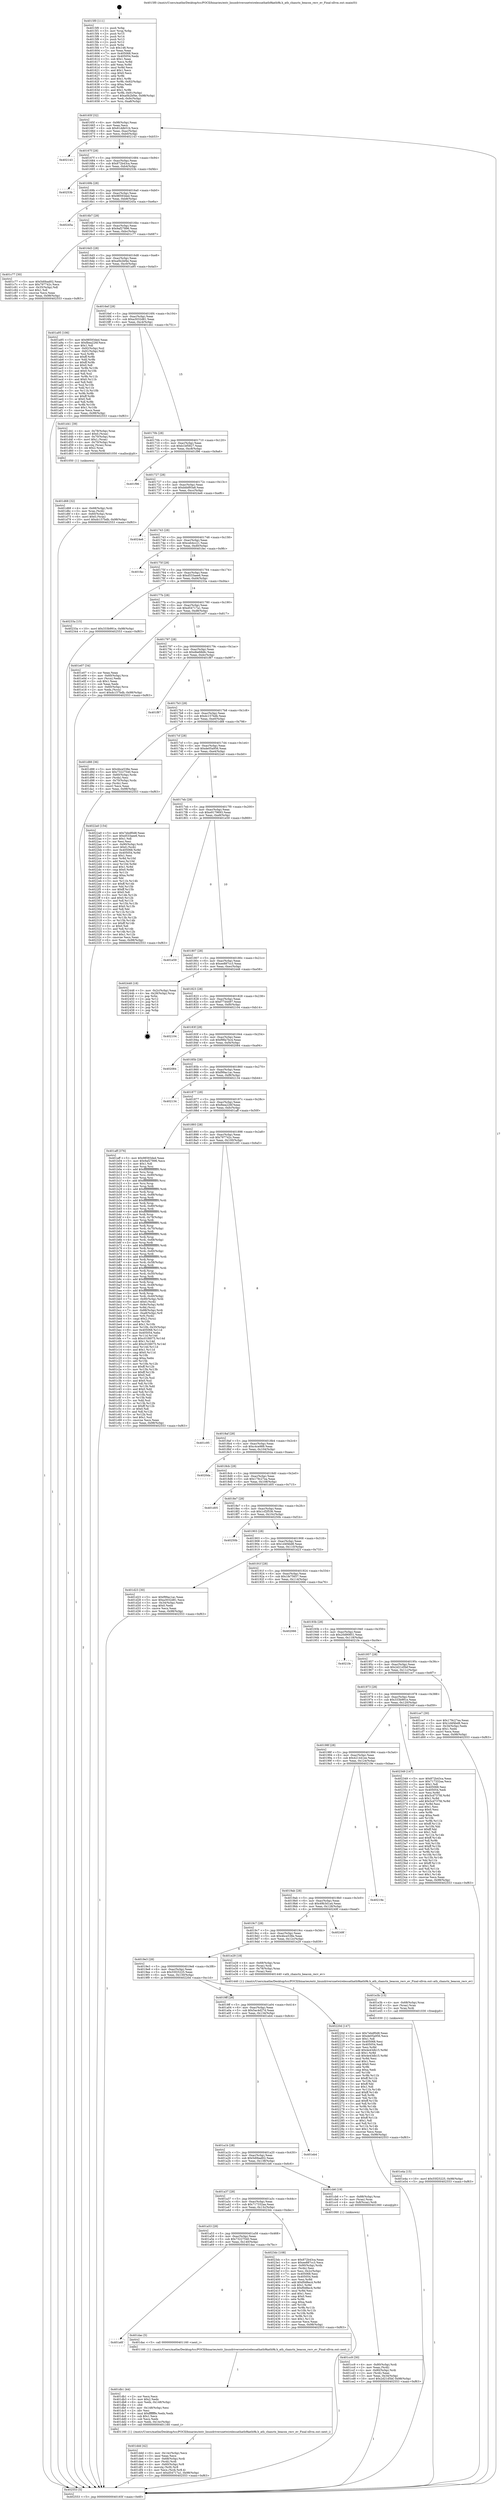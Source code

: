 digraph "0x4015f0" {
  label = "0x4015f0 (/mnt/c/Users/mathe/Desktop/tcc/POCII/binaries/extr_linuxdriversnetwirelessathath9kath9k.h_ath_chanctx_beacon_recv_ev_Final-ollvm.out::main(0))"
  labelloc = "t"
  node[shape=record]

  Entry [label="",width=0.3,height=0.3,shape=circle,fillcolor=black,style=filled]
  "0x40165f" [label="{
     0x40165f [32]\l
     | [instrs]\l
     &nbsp;&nbsp;0x40165f \<+6\>: mov -0x98(%rbp),%eax\l
     &nbsp;&nbsp;0x401665 \<+2\>: mov %eax,%ecx\l
     &nbsp;&nbsp;0x401667 \<+6\>: sub $0x81ddb51b,%ecx\l
     &nbsp;&nbsp;0x40166d \<+6\>: mov %eax,-0xac(%rbp)\l
     &nbsp;&nbsp;0x401673 \<+6\>: mov %ecx,-0xb0(%rbp)\l
     &nbsp;&nbsp;0x401679 \<+6\>: je 0000000000402143 \<main+0xb53\>\l
  }"]
  "0x402143" [label="{
     0x402143\l
  }", style=dashed]
  "0x40167f" [label="{
     0x40167f [28]\l
     | [instrs]\l
     &nbsp;&nbsp;0x40167f \<+5\>: jmp 0000000000401684 \<main+0x94\>\l
     &nbsp;&nbsp;0x401684 \<+6\>: mov -0xac(%rbp),%eax\l
     &nbsp;&nbsp;0x40168a \<+5\>: sub $0x872b43ca,%eax\l
     &nbsp;&nbsp;0x40168f \<+6\>: mov %eax,-0xb4(%rbp)\l
     &nbsp;&nbsp;0x401695 \<+6\>: je 000000000040253b \<main+0xf4b\>\l
  }"]
  Exit [label="",width=0.3,height=0.3,shape=circle,fillcolor=black,style=filled,peripheries=2]
  "0x40253b" [label="{
     0x40253b\l
  }", style=dashed]
  "0x40169b" [label="{
     0x40169b [28]\l
     | [instrs]\l
     &nbsp;&nbsp;0x40169b \<+5\>: jmp 00000000004016a0 \<main+0xb0\>\l
     &nbsp;&nbsp;0x4016a0 \<+6\>: mov -0xac(%rbp),%eax\l
     &nbsp;&nbsp;0x4016a6 \<+5\>: sub $0x98593ded,%eax\l
     &nbsp;&nbsp;0x4016ab \<+6\>: mov %eax,-0xb8(%rbp)\l
     &nbsp;&nbsp;0x4016b1 \<+6\>: je 000000000040245a \<main+0xe6a\>\l
  }"]
  "0x401e4a" [label="{
     0x401e4a [15]\l
     | [instrs]\l
     &nbsp;&nbsp;0x401e4a \<+10\>: movl $0x55f25225,-0x98(%rbp)\l
     &nbsp;&nbsp;0x401e54 \<+5\>: jmp 0000000000402553 \<main+0xf63\>\l
  }"]
  "0x40245a" [label="{
     0x40245a\l
  }", style=dashed]
  "0x4016b7" [label="{
     0x4016b7 [28]\l
     | [instrs]\l
     &nbsp;&nbsp;0x4016b7 \<+5\>: jmp 00000000004016bc \<main+0xcc\>\l
     &nbsp;&nbsp;0x4016bc \<+6\>: mov -0xac(%rbp),%eax\l
     &nbsp;&nbsp;0x4016c2 \<+5\>: sub $0x9af27896,%eax\l
     &nbsp;&nbsp;0x4016c7 \<+6\>: mov %eax,-0xbc(%rbp)\l
     &nbsp;&nbsp;0x4016cd \<+6\>: je 0000000000401c77 \<main+0x687\>\l
  }"]
  "0x401e3b" [label="{
     0x401e3b [15]\l
     | [instrs]\l
     &nbsp;&nbsp;0x401e3b \<+4\>: mov -0x68(%rbp),%rax\l
     &nbsp;&nbsp;0x401e3f \<+3\>: mov (%rax),%rax\l
     &nbsp;&nbsp;0x401e42 \<+3\>: mov %rax,%rdi\l
     &nbsp;&nbsp;0x401e45 \<+5\>: call 0000000000401030 \<free@plt\>\l
     | [calls]\l
     &nbsp;&nbsp;0x401030 \{1\} (unknown)\l
  }"]
  "0x401c77" [label="{
     0x401c77 [30]\l
     | [instrs]\l
     &nbsp;&nbsp;0x401c77 \<+5\>: mov $0x5d0bad02,%eax\l
     &nbsp;&nbsp;0x401c7c \<+5\>: mov $0x797742c,%ecx\l
     &nbsp;&nbsp;0x401c81 \<+3\>: mov -0x35(%rbp),%dl\l
     &nbsp;&nbsp;0x401c84 \<+3\>: test $0x1,%dl\l
     &nbsp;&nbsp;0x401c87 \<+3\>: cmovne %ecx,%eax\l
     &nbsp;&nbsp;0x401c8a \<+6\>: mov %eax,-0x98(%rbp)\l
     &nbsp;&nbsp;0x401c90 \<+5\>: jmp 0000000000402553 \<main+0xf63\>\l
  }"]
  "0x4016d3" [label="{
     0x4016d3 [28]\l
     | [instrs]\l
     &nbsp;&nbsp;0x4016d3 \<+5\>: jmp 00000000004016d8 \<main+0xe8\>\l
     &nbsp;&nbsp;0x4016d8 \<+6\>: mov -0xac(%rbp),%eax\l
     &nbsp;&nbsp;0x4016de \<+5\>: sub $0xa0b2bf4e,%eax\l
     &nbsp;&nbsp;0x4016e3 \<+6\>: mov %eax,-0xc0(%rbp)\l
     &nbsp;&nbsp;0x4016e9 \<+6\>: je 0000000000401a95 \<main+0x4a5\>\l
  }"]
  "0x401ddd" [label="{
     0x401ddd [42]\l
     | [instrs]\l
     &nbsp;&nbsp;0x401ddd \<+6\>: mov -0x14c(%rbp),%ecx\l
     &nbsp;&nbsp;0x401de3 \<+3\>: imul %eax,%ecx\l
     &nbsp;&nbsp;0x401de6 \<+4\>: mov -0x68(%rbp),%rdi\l
     &nbsp;&nbsp;0x401dea \<+3\>: mov (%rdi),%rdi\l
     &nbsp;&nbsp;0x401ded \<+4\>: mov -0x60(%rbp),%r8\l
     &nbsp;&nbsp;0x401df1 \<+3\>: movslq (%r8),%r8\l
     &nbsp;&nbsp;0x401df4 \<+4\>: mov %ecx,(%rdi,%r8,4)\l
     &nbsp;&nbsp;0x401df8 \<+10\>: movl $0xd54717a1,-0x98(%rbp)\l
     &nbsp;&nbsp;0x401e02 \<+5\>: jmp 0000000000402553 \<main+0xf63\>\l
  }"]
  "0x401a95" [label="{
     0x401a95 [106]\l
     | [instrs]\l
     &nbsp;&nbsp;0x401a95 \<+5\>: mov $0x98593ded,%eax\l
     &nbsp;&nbsp;0x401a9a \<+5\>: mov $0xfbea226f,%ecx\l
     &nbsp;&nbsp;0x401a9f \<+2\>: mov $0x1,%dl\l
     &nbsp;&nbsp;0x401aa1 \<+7\>: mov -0x92(%rbp),%sil\l
     &nbsp;&nbsp;0x401aa8 \<+7\>: mov -0x91(%rbp),%dil\l
     &nbsp;&nbsp;0x401aaf \<+3\>: mov %sil,%r8b\l
     &nbsp;&nbsp;0x401ab2 \<+4\>: xor $0xff,%r8b\l
     &nbsp;&nbsp;0x401ab6 \<+3\>: mov %dil,%r9b\l
     &nbsp;&nbsp;0x401ab9 \<+4\>: xor $0xff,%r9b\l
     &nbsp;&nbsp;0x401abd \<+3\>: xor $0x0,%dl\l
     &nbsp;&nbsp;0x401ac0 \<+3\>: mov %r8b,%r10b\l
     &nbsp;&nbsp;0x401ac3 \<+4\>: and $0x0,%r10b\l
     &nbsp;&nbsp;0x401ac7 \<+3\>: and %dl,%sil\l
     &nbsp;&nbsp;0x401aca \<+3\>: mov %r9b,%r11b\l
     &nbsp;&nbsp;0x401acd \<+4\>: and $0x0,%r11b\l
     &nbsp;&nbsp;0x401ad1 \<+3\>: and %dl,%dil\l
     &nbsp;&nbsp;0x401ad4 \<+3\>: or %sil,%r10b\l
     &nbsp;&nbsp;0x401ad7 \<+3\>: or %dil,%r11b\l
     &nbsp;&nbsp;0x401ada \<+3\>: xor %r11b,%r10b\l
     &nbsp;&nbsp;0x401add \<+3\>: or %r9b,%r8b\l
     &nbsp;&nbsp;0x401ae0 \<+4\>: xor $0xff,%r8b\l
     &nbsp;&nbsp;0x401ae4 \<+3\>: or $0x0,%dl\l
     &nbsp;&nbsp;0x401ae7 \<+3\>: and %dl,%r8b\l
     &nbsp;&nbsp;0x401aea \<+3\>: or %r8b,%r10b\l
     &nbsp;&nbsp;0x401aed \<+4\>: test $0x1,%r10b\l
     &nbsp;&nbsp;0x401af1 \<+3\>: cmovne %ecx,%eax\l
     &nbsp;&nbsp;0x401af4 \<+6\>: mov %eax,-0x98(%rbp)\l
     &nbsp;&nbsp;0x401afa \<+5\>: jmp 0000000000402553 \<main+0xf63\>\l
  }"]
  "0x4016ef" [label="{
     0x4016ef [28]\l
     | [instrs]\l
     &nbsp;&nbsp;0x4016ef \<+5\>: jmp 00000000004016f4 \<main+0x104\>\l
     &nbsp;&nbsp;0x4016f4 \<+6\>: mov -0xac(%rbp),%eax\l
     &nbsp;&nbsp;0x4016fa \<+5\>: sub $0xa3032d81,%eax\l
     &nbsp;&nbsp;0x4016ff \<+6\>: mov %eax,-0xc4(%rbp)\l
     &nbsp;&nbsp;0x401705 \<+6\>: je 0000000000401d41 \<main+0x751\>\l
  }"]
  "0x402553" [label="{
     0x402553 [5]\l
     | [instrs]\l
     &nbsp;&nbsp;0x402553 \<+5\>: jmp 000000000040165f \<main+0x6f\>\l
  }"]
  "0x4015f0" [label="{
     0x4015f0 [111]\l
     | [instrs]\l
     &nbsp;&nbsp;0x4015f0 \<+1\>: push %rbp\l
     &nbsp;&nbsp;0x4015f1 \<+3\>: mov %rsp,%rbp\l
     &nbsp;&nbsp;0x4015f4 \<+2\>: push %r15\l
     &nbsp;&nbsp;0x4015f6 \<+2\>: push %r14\l
     &nbsp;&nbsp;0x4015f8 \<+2\>: push %r13\l
     &nbsp;&nbsp;0x4015fa \<+2\>: push %r12\l
     &nbsp;&nbsp;0x4015fc \<+1\>: push %rbx\l
     &nbsp;&nbsp;0x4015fd \<+7\>: sub $0x148,%rsp\l
     &nbsp;&nbsp;0x401604 \<+2\>: xor %eax,%eax\l
     &nbsp;&nbsp;0x401606 \<+7\>: mov 0x405068,%ecx\l
     &nbsp;&nbsp;0x40160d \<+7\>: mov 0x405054,%edx\l
     &nbsp;&nbsp;0x401614 \<+3\>: sub $0x1,%eax\l
     &nbsp;&nbsp;0x401617 \<+3\>: mov %ecx,%r8d\l
     &nbsp;&nbsp;0x40161a \<+3\>: add %eax,%r8d\l
     &nbsp;&nbsp;0x40161d \<+4\>: imul %r8d,%ecx\l
     &nbsp;&nbsp;0x401621 \<+3\>: and $0x1,%ecx\l
     &nbsp;&nbsp;0x401624 \<+3\>: cmp $0x0,%ecx\l
     &nbsp;&nbsp;0x401627 \<+4\>: sete %r9b\l
     &nbsp;&nbsp;0x40162b \<+4\>: and $0x1,%r9b\l
     &nbsp;&nbsp;0x40162f \<+7\>: mov %r9b,-0x92(%rbp)\l
     &nbsp;&nbsp;0x401636 \<+3\>: cmp $0xa,%edx\l
     &nbsp;&nbsp;0x401639 \<+4\>: setl %r9b\l
     &nbsp;&nbsp;0x40163d \<+4\>: and $0x1,%r9b\l
     &nbsp;&nbsp;0x401641 \<+7\>: mov %r9b,-0x91(%rbp)\l
     &nbsp;&nbsp;0x401648 \<+10\>: movl $0xa0b2bf4e,-0x98(%rbp)\l
     &nbsp;&nbsp;0x401652 \<+6\>: mov %edi,-0x9c(%rbp)\l
     &nbsp;&nbsp;0x401658 \<+7\>: mov %rsi,-0xa8(%rbp)\l
  }"]
  "0x401db1" [label="{
     0x401db1 [44]\l
     | [instrs]\l
     &nbsp;&nbsp;0x401db1 \<+2\>: xor %ecx,%ecx\l
     &nbsp;&nbsp;0x401db3 \<+5\>: mov $0x2,%edx\l
     &nbsp;&nbsp;0x401db8 \<+6\>: mov %edx,-0x148(%rbp)\l
     &nbsp;&nbsp;0x401dbe \<+1\>: cltd\l
     &nbsp;&nbsp;0x401dbf \<+6\>: mov -0x148(%rbp),%esi\l
     &nbsp;&nbsp;0x401dc5 \<+2\>: idiv %esi\l
     &nbsp;&nbsp;0x401dc7 \<+6\>: imul $0xfffffffe,%edx,%edx\l
     &nbsp;&nbsp;0x401dcd \<+3\>: sub $0x1,%ecx\l
     &nbsp;&nbsp;0x401dd0 \<+2\>: sub %ecx,%edx\l
     &nbsp;&nbsp;0x401dd2 \<+6\>: mov %edx,-0x14c(%rbp)\l
     &nbsp;&nbsp;0x401dd8 \<+5\>: call 0000000000401160 \<next_i\>\l
     | [calls]\l
     &nbsp;&nbsp;0x401160 \{1\} (/mnt/c/Users/mathe/Desktop/tcc/POCII/binaries/extr_linuxdriversnetwirelessathath9kath9k.h_ath_chanctx_beacon_recv_ev_Final-ollvm.out::next_i)\l
  }"]
  "0x401d41" [label="{
     0x401d41 [39]\l
     | [instrs]\l
     &nbsp;&nbsp;0x401d41 \<+4\>: mov -0x78(%rbp),%rax\l
     &nbsp;&nbsp;0x401d45 \<+6\>: movl $0x0,(%rax)\l
     &nbsp;&nbsp;0x401d4b \<+4\>: mov -0x70(%rbp),%rax\l
     &nbsp;&nbsp;0x401d4f \<+6\>: movl $0x1,(%rax)\l
     &nbsp;&nbsp;0x401d55 \<+4\>: mov -0x70(%rbp),%rax\l
     &nbsp;&nbsp;0x401d59 \<+3\>: movslq (%rax),%rax\l
     &nbsp;&nbsp;0x401d5c \<+4\>: shl $0x2,%rax\l
     &nbsp;&nbsp;0x401d60 \<+3\>: mov %rax,%rdi\l
     &nbsp;&nbsp;0x401d63 \<+5\>: call 0000000000401050 \<malloc@plt\>\l
     | [calls]\l
     &nbsp;&nbsp;0x401050 \{1\} (unknown)\l
  }"]
  "0x40170b" [label="{
     0x40170b [28]\l
     | [instrs]\l
     &nbsp;&nbsp;0x40170b \<+5\>: jmp 0000000000401710 \<main+0x120\>\l
     &nbsp;&nbsp;0x401710 \<+6\>: mov -0xac(%rbp),%eax\l
     &nbsp;&nbsp;0x401716 \<+5\>: sub $0xb1bf5827,%eax\l
     &nbsp;&nbsp;0x40171b \<+6\>: mov %eax,-0xc8(%rbp)\l
     &nbsp;&nbsp;0x401721 \<+6\>: je 0000000000401f96 \<main+0x9a6\>\l
  }"]
  "0x401a6f" [label="{
     0x401a6f\l
  }", style=dashed]
  "0x401f96" [label="{
     0x401f96\l
  }", style=dashed]
  "0x401727" [label="{
     0x401727 [28]\l
     | [instrs]\l
     &nbsp;&nbsp;0x401727 \<+5\>: jmp 000000000040172c \<main+0x13c\>\l
     &nbsp;&nbsp;0x40172c \<+6\>: mov -0xac(%rbp),%eax\l
     &nbsp;&nbsp;0x401732 \<+5\>: sub $0xbbbf93a8,%eax\l
     &nbsp;&nbsp;0x401737 \<+6\>: mov %eax,-0xcc(%rbp)\l
     &nbsp;&nbsp;0x40173d \<+6\>: je 00000000004024e6 \<main+0xef6\>\l
  }"]
  "0x401dac" [label="{
     0x401dac [5]\l
     | [instrs]\l
     &nbsp;&nbsp;0x401dac \<+5\>: call 0000000000401160 \<next_i\>\l
     | [calls]\l
     &nbsp;&nbsp;0x401160 \{1\} (/mnt/c/Users/mathe/Desktop/tcc/POCII/binaries/extr_linuxdriversnetwirelessathath9kath9k.h_ath_chanctx_beacon_recv_ev_Final-ollvm.out::next_i)\l
  }"]
  "0x4024e6" [label="{
     0x4024e6\l
  }", style=dashed]
  "0x401743" [label="{
     0x401743 [28]\l
     | [instrs]\l
     &nbsp;&nbsp;0x401743 \<+5\>: jmp 0000000000401748 \<main+0x158\>\l
     &nbsp;&nbsp;0x401748 \<+6\>: mov -0xac(%rbp),%eax\l
     &nbsp;&nbsp;0x40174e \<+5\>: sub $0xceb4cc21,%eax\l
     &nbsp;&nbsp;0x401753 \<+6\>: mov %eax,-0xd0(%rbp)\l
     &nbsp;&nbsp;0x401759 \<+6\>: je 0000000000401fec \<main+0x9fc\>\l
  }"]
  "0x401a53" [label="{
     0x401a53 [28]\l
     | [instrs]\l
     &nbsp;&nbsp;0x401a53 \<+5\>: jmp 0000000000401a58 \<main+0x468\>\l
     &nbsp;&nbsp;0x401a58 \<+6\>: mov -0xac(%rbp),%eax\l
     &nbsp;&nbsp;0x401a5e \<+5\>: sub $0x73227540,%eax\l
     &nbsp;&nbsp;0x401a63 \<+6\>: mov %eax,-0x140(%rbp)\l
     &nbsp;&nbsp;0x401a69 \<+6\>: je 0000000000401dac \<main+0x7bc\>\l
  }"]
  "0x401fec" [label="{
     0x401fec\l
  }", style=dashed]
  "0x40175f" [label="{
     0x40175f [28]\l
     | [instrs]\l
     &nbsp;&nbsp;0x40175f \<+5\>: jmp 0000000000401764 \<main+0x174\>\l
     &nbsp;&nbsp;0x401764 \<+6\>: mov -0xac(%rbp),%eax\l
     &nbsp;&nbsp;0x40176a \<+5\>: sub $0xd533aee6,%eax\l
     &nbsp;&nbsp;0x40176f \<+6\>: mov %eax,-0xd4(%rbp)\l
     &nbsp;&nbsp;0x401775 \<+6\>: je 000000000040233a \<main+0xd4a\>\l
  }"]
  "0x4023dc" [label="{
     0x4023dc [108]\l
     | [instrs]\l
     &nbsp;&nbsp;0x4023dc \<+5\>: mov $0x872b43ca,%eax\l
     &nbsp;&nbsp;0x4023e1 \<+5\>: mov $0xee887cc3,%ecx\l
     &nbsp;&nbsp;0x4023e6 \<+7\>: mov -0x90(%rbp),%rdx\l
     &nbsp;&nbsp;0x4023ed \<+2\>: mov (%rdx),%esi\l
     &nbsp;&nbsp;0x4023ef \<+3\>: mov %esi,-0x2c(%rbp)\l
     &nbsp;&nbsp;0x4023f2 \<+7\>: mov 0x405068,%esi\l
     &nbsp;&nbsp;0x4023f9 \<+7\>: mov 0x405054,%edi\l
     &nbsp;&nbsp;0x402400 \<+3\>: mov %esi,%r8d\l
     &nbsp;&nbsp;0x402403 \<+7\>: add $0xf0d8ec4,%r8d\l
     &nbsp;&nbsp;0x40240a \<+4\>: sub $0x1,%r8d\l
     &nbsp;&nbsp;0x40240e \<+7\>: sub $0xf0d8ec4,%r8d\l
     &nbsp;&nbsp;0x402415 \<+4\>: imul %r8d,%esi\l
     &nbsp;&nbsp;0x402419 \<+3\>: and $0x1,%esi\l
     &nbsp;&nbsp;0x40241c \<+3\>: cmp $0x0,%esi\l
     &nbsp;&nbsp;0x40241f \<+4\>: sete %r9b\l
     &nbsp;&nbsp;0x402423 \<+3\>: cmp $0xa,%edi\l
     &nbsp;&nbsp;0x402426 \<+4\>: setl %r10b\l
     &nbsp;&nbsp;0x40242a \<+3\>: mov %r9b,%r11b\l
     &nbsp;&nbsp;0x40242d \<+3\>: and %r10b,%r11b\l
     &nbsp;&nbsp;0x402430 \<+3\>: xor %r10b,%r9b\l
     &nbsp;&nbsp;0x402433 \<+3\>: or %r9b,%r11b\l
     &nbsp;&nbsp;0x402436 \<+4\>: test $0x1,%r11b\l
     &nbsp;&nbsp;0x40243a \<+3\>: cmovne %ecx,%eax\l
     &nbsp;&nbsp;0x40243d \<+6\>: mov %eax,-0x98(%rbp)\l
     &nbsp;&nbsp;0x402443 \<+5\>: jmp 0000000000402553 \<main+0xf63\>\l
  }"]
  "0x40233a" [label="{
     0x40233a [15]\l
     | [instrs]\l
     &nbsp;&nbsp;0x40233a \<+10\>: movl $0x333b991e,-0x98(%rbp)\l
     &nbsp;&nbsp;0x402344 \<+5\>: jmp 0000000000402553 \<main+0xf63\>\l
  }"]
  "0x40177b" [label="{
     0x40177b [28]\l
     | [instrs]\l
     &nbsp;&nbsp;0x40177b \<+5\>: jmp 0000000000401780 \<main+0x190\>\l
     &nbsp;&nbsp;0x401780 \<+6\>: mov -0xac(%rbp),%eax\l
     &nbsp;&nbsp;0x401786 \<+5\>: sub $0xd54717a1,%eax\l
     &nbsp;&nbsp;0x40178b \<+6\>: mov %eax,-0xd8(%rbp)\l
     &nbsp;&nbsp;0x401791 \<+6\>: je 0000000000401e07 \<main+0x817\>\l
  }"]
  "0x401d68" [label="{
     0x401d68 [32]\l
     | [instrs]\l
     &nbsp;&nbsp;0x401d68 \<+4\>: mov -0x68(%rbp),%rdi\l
     &nbsp;&nbsp;0x401d6c \<+3\>: mov %rax,(%rdi)\l
     &nbsp;&nbsp;0x401d6f \<+4\>: mov -0x60(%rbp),%rax\l
     &nbsp;&nbsp;0x401d73 \<+6\>: movl $0x0,(%rax)\l
     &nbsp;&nbsp;0x401d79 \<+10\>: movl $0xdc157bdb,-0x98(%rbp)\l
     &nbsp;&nbsp;0x401d83 \<+5\>: jmp 0000000000402553 \<main+0xf63\>\l
  }"]
  "0x401e07" [label="{
     0x401e07 [34]\l
     | [instrs]\l
     &nbsp;&nbsp;0x401e07 \<+2\>: xor %eax,%eax\l
     &nbsp;&nbsp;0x401e09 \<+4\>: mov -0x60(%rbp),%rcx\l
     &nbsp;&nbsp;0x401e0d \<+2\>: mov (%rcx),%edx\l
     &nbsp;&nbsp;0x401e0f \<+3\>: sub $0x1,%eax\l
     &nbsp;&nbsp;0x401e12 \<+2\>: sub %eax,%edx\l
     &nbsp;&nbsp;0x401e14 \<+4\>: mov -0x60(%rbp),%rcx\l
     &nbsp;&nbsp;0x401e18 \<+2\>: mov %edx,(%rcx)\l
     &nbsp;&nbsp;0x401e1a \<+10\>: movl $0xdc157bdb,-0x98(%rbp)\l
     &nbsp;&nbsp;0x401e24 \<+5\>: jmp 0000000000402553 \<main+0xf63\>\l
  }"]
  "0x401797" [label="{
     0x401797 [28]\l
     | [instrs]\l
     &nbsp;&nbsp;0x401797 \<+5\>: jmp 000000000040179c \<main+0x1ac\>\l
     &nbsp;&nbsp;0x40179c \<+6\>: mov -0xac(%rbp),%eax\l
     &nbsp;&nbsp;0x4017a2 \<+5\>: sub $0xdbefdb8c,%eax\l
     &nbsp;&nbsp;0x4017a7 \<+6\>: mov %eax,-0xdc(%rbp)\l
     &nbsp;&nbsp;0x4017ad \<+6\>: je 0000000000401f87 \<main+0x997\>\l
  }"]
  "0x401cc9" [label="{
     0x401cc9 [30]\l
     | [instrs]\l
     &nbsp;&nbsp;0x401cc9 \<+4\>: mov -0x80(%rbp),%rdi\l
     &nbsp;&nbsp;0x401ccd \<+2\>: mov %eax,(%rdi)\l
     &nbsp;&nbsp;0x401ccf \<+4\>: mov -0x80(%rbp),%rdi\l
     &nbsp;&nbsp;0x401cd3 \<+2\>: mov (%rdi),%eax\l
     &nbsp;&nbsp;0x401cd5 \<+3\>: mov %eax,-0x34(%rbp)\l
     &nbsp;&nbsp;0x401cd8 \<+10\>: movl $0x2d21d5bf,-0x98(%rbp)\l
     &nbsp;&nbsp;0x401ce2 \<+5\>: jmp 0000000000402553 \<main+0xf63\>\l
  }"]
  "0x401f87" [label="{
     0x401f87\l
  }", style=dashed]
  "0x4017b3" [label="{
     0x4017b3 [28]\l
     | [instrs]\l
     &nbsp;&nbsp;0x4017b3 \<+5\>: jmp 00000000004017b8 \<main+0x1c8\>\l
     &nbsp;&nbsp;0x4017b8 \<+6\>: mov -0xac(%rbp),%eax\l
     &nbsp;&nbsp;0x4017be \<+5\>: sub $0xdc157bdb,%eax\l
     &nbsp;&nbsp;0x4017c3 \<+6\>: mov %eax,-0xe0(%rbp)\l
     &nbsp;&nbsp;0x4017c9 \<+6\>: je 0000000000401d88 \<main+0x798\>\l
  }"]
  "0x401a37" [label="{
     0x401a37 [28]\l
     | [instrs]\l
     &nbsp;&nbsp;0x401a37 \<+5\>: jmp 0000000000401a3c \<main+0x44c\>\l
     &nbsp;&nbsp;0x401a3c \<+6\>: mov -0xac(%rbp),%eax\l
     &nbsp;&nbsp;0x401a42 \<+5\>: sub $0x717332aa,%eax\l
     &nbsp;&nbsp;0x401a47 \<+6\>: mov %eax,-0x13c(%rbp)\l
     &nbsp;&nbsp;0x401a4d \<+6\>: je 00000000004023dc \<main+0xdec\>\l
  }"]
  "0x401d88" [label="{
     0x401d88 [36]\l
     | [instrs]\l
     &nbsp;&nbsp;0x401d88 \<+5\>: mov $0x4bce538e,%eax\l
     &nbsp;&nbsp;0x401d8d \<+5\>: mov $0x73227540,%ecx\l
     &nbsp;&nbsp;0x401d92 \<+4\>: mov -0x60(%rbp),%rdx\l
     &nbsp;&nbsp;0x401d96 \<+2\>: mov (%rdx),%esi\l
     &nbsp;&nbsp;0x401d98 \<+4\>: mov -0x70(%rbp),%rdx\l
     &nbsp;&nbsp;0x401d9c \<+2\>: cmp (%rdx),%esi\l
     &nbsp;&nbsp;0x401d9e \<+3\>: cmovl %ecx,%eax\l
     &nbsp;&nbsp;0x401da1 \<+6\>: mov %eax,-0x98(%rbp)\l
     &nbsp;&nbsp;0x401da7 \<+5\>: jmp 0000000000402553 \<main+0xf63\>\l
  }"]
  "0x4017cf" [label="{
     0x4017cf [28]\l
     | [instrs]\l
     &nbsp;&nbsp;0x4017cf \<+5\>: jmp 00000000004017d4 \<main+0x1e4\>\l
     &nbsp;&nbsp;0x4017d4 \<+6\>: mov -0xac(%rbp),%eax\l
     &nbsp;&nbsp;0x4017da \<+5\>: sub $0xde05a956,%eax\l
     &nbsp;&nbsp;0x4017df \<+6\>: mov %eax,-0xe4(%rbp)\l
     &nbsp;&nbsp;0x4017e5 \<+6\>: je 00000000004022a0 \<main+0xcb0\>\l
  }"]
  "0x401cb6" [label="{
     0x401cb6 [19]\l
     | [instrs]\l
     &nbsp;&nbsp;0x401cb6 \<+7\>: mov -0x88(%rbp),%rax\l
     &nbsp;&nbsp;0x401cbd \<+3\>: mov (%rax),%rax\l
     &nbsp;&nbsp;0x401cc0 \<+4\>: mov 0x8(%rax),%rdi\l
     &nbsp;&nbsp;0x401cc4 \<+5\>: call 0000000000401060 \<atoi@plt\>\l
     | [calls]\l
     &nbsp;&nbsp;0x401060 \{1\} (unknown)\l
  }"]
  "0x4022a0" [label="{
     0x4022a0 [154]\l
     | [instrs]\l
     &nbsp;&nbsp;0x4022a0 \<+5\>: mov $0x7ebdf0d8,%eax\l
     &nbsp;&nbsp;0x4022a5 \<+5\>: mov $0xd533aee6,%ecx\l
     &nbsp;&nbsp;0x4022aa \<+2\>: mov $0x1,%dl\l
     &nbsp;&nbsp;0x4022ac \<+2\>: xor %esi,%esi\l
     &nbsp;&nbsp;0x4022ae \<+7\>: mov -0x90(%rbp),%rdi\l
     &nbsp;&nbsp;0x4022b5 \<+6\>: movl $0x0,(%rdi)\l
     &nbsp;&nbsp;0x4022bb \<+8\>: mov 0x405068,%r8d\l
     &nbsp;&nbsp;0x4022c3 \<+8\>: mov 0x405054,%r9d\l
     &nbsp;&nbsp;0x4022cb \<+3\>: sub $0x1,%esi\l
     &nbsp;&nbsp;0x4022ce \<+3\>: mov %r8d,%r10d\l
     &nbsp;&nbsp;0x4022d1 \<+3\>: add %esi,%r10d\l
     &nbsp;&nbsp;0x4022d4 \<+4\>: imul %r10d,%r8d\l
     &nbsp;&nbsp;0x4022d8 \<+4\>: and $0x1,%r8d\l
     &nbsp;&nbsp;0x4022dc \<+4\>: cmp $0x0,%r8d\l
     &nbsp;&nbsp;0x4022e0 \<+4\>: sete %r11b\l
     &nbsp;&nbsp;0x4022e4 \<+4\>: cmp $0xa,%r9d\l
     &nbsp;&nbsp;0x4022e8 \<+3\>: setl %bl\l
     &nbsp;&nbsp;0x4022eb \<+3\>: mov %r11b,%r14b\l
     &nbsp;&nbsp;0x4022ee \<+4\>: xor $0xff,%r14b\l
     &nbsp;&nbsp;0x4022f2 \<+3\>: mov %bl,%r15b\l
     &nbsp;&nbsp;0x4022f5 \<+4\>: xor $0xff,%r15b\l
     &nbsp;&nbsp;0x4022f9 \<+3\>: xor $0x0,%dl\l
     &nbsp;&nbsp;0x4022fc \<+3\>: mov %r14b,%r12b\l
     &nbsp;&nbsp;0x4022ff \<+4\>: and $0x0,%r12b\l
     &nbsp;&nbsp;0x402303 \<+3\>: and %dl,%r11b\l
     &nbsp;&nbsp;0x402306 \<+3\>: mov %r15b,%r13b\l
     &nbsp;&nbsp;0x402309 \<+4\>: and $0x0,%r13b\l
     &nbsp;&nbsp;0x40230d \<+2\>: and %dl,%bl\l
     &nbsp;&nbsp;0x40230f \<+3\>: or %r11b,%r12b\l
     &nbsp;&nbsp;0x402312 \<+3\>: or %bl,%r13b\l
     &nbsp;&nbsp;0x402315 \<+3\>: xor %r13b,%r12b\l
     &nbsp;&nbsp;0x402318 \<+3\>: or %r15b,%r14b\l
     &nbsp;&nbsp;0x40231b \<+4\>: xor $0xff,%r14b\l
     &nbsp;&nbsp;0x40231f \<+3\>: or $0x0,%dl\l
     &nbsp;&nbsp;0x402322 \<+3\>: and %dl,%r14b\l
     &nbsp;&nbsp;0x402325 \<+3\>: or %r14b,%r12b\l
     &nbsp;&nbsp;0x402328 \<+4\>: test $0x1,%r12b\l
     &nbsp;&nbsp;0x40232c \<+3\>: cmovne %ecx,%eax\l
     &nbsp;&nbsp;0x40232f \<+6\>: mov %eax,-0x98(%rbp)\l
     &nbsp;&nbsp;0x402335 \<+5\>: jmp 0000000000402553 \<main+0xf63\>\l
  }"]
  "0x4017eb" [label="{
     0x4017eb [28]\l
     | [instrs]\l
     &nbsp;&nbsp;0x4017eb \<+5\>: jmp 00000000004017f0 \<main+0x200\>\l
     &nbsp;&nbsp;0x4017f0 \<+6\>: mov -0xac(%rbp),%eax\l
     &nbsp;&nbsp;0x4017f6 \<+5\>: sub $0xe9179693,%eax\l
     &nbsp;&nbsp;0x4017fb \<+6\>: mov %eax,-0xe8(%rbp)\l
     &nbsp;&nbsp;0x401801 \<+6\>: je 0000000000401e59 \<main+0x869\>\l
  }"]
  "0x401a1b" [label="{
     0x401a1b [28]\l
     | [instrs]\l
     &nbsp;&nbsp;0x401a1b \<+5\>: jmp 0000000000401a20 \<main+0x430\>\l
     &nbsp;&nbsp;0x401a20 \<+6\>: mov -0xac(%rbp),%eax\l
     &nbsp;&nbsp;0x401a26 \<+5\>: sub $0x5d0bad02,%eax\l
     &nbsp;&nbsp;0x401a2b \<+6\>: mov %eax,-0x138(%rbp)\l
     &nbsp;&nbsp;0x401a31 \<+6\>: je 0000000000401cb6 \<main+0x6c6\>\l
  }"]
  "0x401e59" [label="{
     0x401e59\l
  }", style=dashed]
  "0x401807" [label="{
     0x401807 [28]\l
     | [instrs]\l
     &nbsp;&nbsp;0x401807 \<+5\>: jmp 000000000040180c \<main+0x21c\>\l
     &nbsp;&nbsp;0x40180c \<+6\>: mov -0xac(%rbp),%eax\l
     &nbsp;&nbsp;0x401812 \<+5\>: sub $0xee887cc3,%eax\l
     &nbsp;&nbsp;0x401817 \<+6\>: mov %eax,-0xec(%rbp)\l
     &nbsp;&nbsp;0x40181d \<+6\>: je 0000000000402448 \<main+0xe58\>\l
  }"]
  "0x401eb4" [label="{
     0x401eb4\l
  }", style=dashed]
  "0x402448" [label="{
     0x402448 [18]\l
     | [instrs]\l
     &nbsp;&nbsp;0x402448 \<+3\>: mov -0x2c(%rbp),%eax\l
     &nbsp;&nbsp;0x40244b \<+4\>: lea -0x28(%rbp),%rsp\l
     &nbsp;&nbsp;0x40244f \<+1\>: pop %rbx\l
     &nbsp;&nbsp;0x402450 \<+2\>: pop %r12\l
     &nbsp;&nbsp;0x402452 \<+2\>: pop %r13\l
     &nbsp;&nbsp;0x402454 \<+2\>: pop %r14\l
     &nbsp;&nbsp;0x402456 \<+2\>: pop %r15\l
     &nbsp;&nbsp;0x402458 \<+1\>: pop %rbp\l
     &nbsp;&nbsp;0x402459 \<+1\>: ret\l
  }"]
  "0x401823" [label="{
     0x401823 [28]\l
     | [instrs]\l
     &nbsp;&nbsp;0x401823 \<+5\>: jmp 0000000000401828 \<main+0x238\>\l
     &nbsp;&nbsp;0x401828 \<+6\>: mov -0xac(%rbp),%eax\l
     &nbsp;&nbsp;0x40182e \<+5\>: sub $0xf77d4497,%eax\l
     &nbsp;&nbsp;0x401833 \<+6\>: mov %eax,-0xf0(%rbp)\l
     &nbsp;&nbsp;0x401839 \<+6\>: je 0000000000402104 \<main+0xb14\>\l
  }"]
  "0x4019ff" [label="{
     0x4019ff [28]\l
     | [instrs]\l
     &nbsp;&nbsp;0x4019ff \<+5\>: jmp 0000000000401a04 \<main+0x414\>\l
     &nbsp;&nbsp;0x401a04 \<+6\>: mov -0xac(%rbp),%eax\l
     &nbsp;&nbsp;0x401a0a \<+5\>: sub $0x5ac4d27d,%eax\l
     &nbsp;&nbsp;0x401a0f \<+6\>: mov %eax,-0x134(%rbp)\l
     &nbsp;&nbsp;0x401a15 \<+6\>: je 0000000000401eb4 \<main+0x8c4\>\l
  }"]
  "0x402104" [label="{
     0x402104\l
  }", style=dashed]
  "0x40183f" [label="{
     0x40183f [28]\l
     | [instrs]\l
     &nbsp;&nbsp;0x40183f \<+5\>: jmp 0000000000401844 \<main+0x254\>\l
     &nbsp;&nbsp;0x401844 \<+6\>: mov -0xac(%rbp),%eax\l
     &nbsp;&nbsp;0x40184a \<+5\>: sub $0xf98a7bc4,%eax\l
     &nbsp;&nbsp;0x40184f \<+6\>: mov %eax,-0xf4(%rbp)\l
     &nbsp;&nbsp;0x401855 \<+6\>: je 0000000000402084 \<main+0xa94\>\l
  }"]
  "0x40220d" [label="{
     0x40220d [147]\l
     | [instrs]\l
     &nbsp;&nbsp;0x40220d \<+5\>: mov $0x7ebdf0d8,%eax\l
     &nbsp;&nbsp;0x402212 \<+5\>: mov $0xde05a956,%ecx\l
     &nbsp;&nbsp;0x402217 \<+2\>: mov $0x1,%dl\l
     &nbsp;&nbsp;0x402219 \<+7\>: mov 0x405068,%esi\l
     &nbsp;&nbsp;0x402220 \<+7\>: mov 0x405054,%edi\l
     &nbsp;&nbsp;0x402227 \<+3\>: mov %esi,%r8d\l
     &nbsp;&nbsp;0x40222a \<+7\>: add $0x4e43db15,%r8d\l
     &nbsp;&nbsp;0x402231 \<+4\>: sub $0x1,%r8d\l
     &nbsp;&nbsp;0x402235 \<+7\>: sub $0x4e43db15,%r8d\l
     &nbsp;&nbsp;0x40223c \<+4\>: imul %r8d,%esi\l
     &nbsp;&nbsp;0x402240 \<+3\>: and $0x1,%esi\l
     &nbsp;&nbsp;0x402243 \<+3\>: cmp $0x0,%esi\l
     &nbsp;&nbsp;0x402246 \<+4\>: sete %r9b\l
     &nbsp;&nbsp;0x40224a \<+3\>: cmp $0xa,%edi\l
     &nbsp;&nbsp;0x40224d \<+4\>: setl %r10b\l
     &nbsp;&nbsp;0x402251 \<+3\>: mov %r9b,%r11b\l
     &nbsp;&nbsp;0x402254 \<+4\>: xor $0xff,%r11b\l
     &nbsp;&nbsp;0x402258 \<+3\>: mov %r10b,%bl\l
     &nbsp;&nbsp;0x40225b \<+3\>: xor $0xff,%bl\l
     &nbsp;&nbsp;0x40225e \<+3\>: xor $0x1,%dl\l
     &nbsp;&nbsp;0x402261 \<+3\>: mov %r11b,%r14b\l
     &nbsp;&nbsp;0x402264 \<+4\>: and $0xff,%r14b\l
     &nbsp;&nbsp;0x402268 \<+3\>: and %dl,%r9b\l
     &nbsp;&nbsp;0x40226b \<+3\>: mov %bl,%r15b\l
     &nbsp;&nbsp;0x40226e \<+4\>: and $0xff,%r15b\l
     &nbsp;&nbsp;0x402272 \<+3\>: and %dl,%r10b\l
     &nbsp;&nbsp;0x402275 \<+3\>: or %r9b,%r14b\l
     &nbsp;&nbsp;0x402278 \<+3\>: or %r10b,%r15b\l
     &nbsp;&nbsp;0x40227b \<+3\>: xor %r15b,%r14b\l
     &nbsp;&nbsp;0x40227e \<+3\>: or %bl,%r11b\l
     &nbsp;&nbsp;0x402281 \<+4\>: xor $0xff,%r11b\l
     &nbsp;&nbsp;0x402285 \<+3\>: or $0x1,%dl\l
     &nbsp;&nbsp;0x402288 \<+3\>: and %dl,%r11b\l
     &nbsp;&nbsp;0x40228b \<+3\>: or %r11b,%r14b\l
     &nbsp;&nbsp;0x40228e \<+4\>: test $0x1,%r14b\l
     &nbsp;&nbsp;0x402292 \<+3\>: cmovne %ecx,%eax\l
     &nbsp;&nbsp;0x402295 \<+6\>: mov %eax,-0x98(%rbp)\l
     &nbsp;&nbsp;0x40229b \<+5\>: jmp 0000000000402553 \<main+0xf63\>\l
  }"]
  "0x402084" [label="{
     0x402084\l
  }", style=dashed]
  "0x40185b" [label="{
     0x40185b [28]\l
     | [instrs]\l
     &nbsp;&nbsp;0x40185b \<+5\>: jmp 0000000000401860 \<main+0x270\>\l
     &nbsp;&nbsp;0x401860 \<+6\>: mov -0xac(%rbp),%eax\l
     &nbsp;&nbsp;0x401866 \<+5\>: sub $0xf99ac1ac,%eax\l
     &nbsp;&nbsp;0x40186b \<+6\>: mov %eax,-0xf8(%rbp)\l
     &nbsp;&nbsp;0x401871 \<+6\>: je 0000000000402134 \<main+0xb44\>\l
  }"]
  "0x4019e3" [label="{
     0x4019e3 [28]\l
     | [instrs]\l
     &nbsp;&nbsp;0x4019e3 \<+5\>: jmp 00000000004019e8 \<main+0x3f8\>\l
     &nbsp;&nbsp;0x4019e8 \<+6\>: mov -0xac(%rbp),%eax\l
     &nbsp;&nbsp;0x4019ee \<+5\>: sub $0x55f25225,%eax\l
     &nbsp;&nbsp;0x4019f3 \<+6\>: mov %eax,-0x130(%rbp)\l
     &nbsp;&nbsp;0x4019f9 \<+6\>: je 000000000040220d \<main+0xc1d\>\l
  }"]
  "0x402134" [label="{
     0x402134\l
  }", style=dashed]
  "0x401877" [label="{
     0x401877 [28]\l
     | [instrs]\l
     &nbsp;&nbsp;0x401877 \<+5\>: jmp 000000000040187c \<main+0x28c\>\l
     &nbsp;&nbsp;0x40187c \<+6\>: mov -0xac(%rbp),%eax\l
     &nbsp;&nbsp;0x401882 \<+5\>: sub $0xfbea226f,%eax\l
     &nbsp;&nbsp;0x401887 \<+6\>: mov %eax,-0xfc(%rbp)\l
     &nbsp;&nbsp;0x40188d \<+6\>: je 0000000000401aff \<main+0x50f\>\l
  }"]
  "0x401e29" [label="{
     0x401e29 [18]\l
     | [instrs]\l
     &nbsp;&nbsp;0x401e29 \<+4\>: mov -0x68(%rbp),%rax\l
     &nbsp;&nbsp;0x401e2d \<+3\>: mov (%rax),%rdi\l
     &nbsp;&nbsp;0x401e30 \<+4\>: mov -0x78(%rbp),%rax\l
     &nbsp;&nbsp;0x401e34 \<+2\>: mov (%rax),%esi\l
     &nbsp;&nbsp;0x401e36 \<+5\>: call 0000000000401440 \<ath_chanctx_beacon_recv_ev\>\l
     | [calls]\l
     &nbsp;&nbsp;0x401440 \{1\} (/mnt/c/Users/mathe/Desktop/tcc/POCII/binaries/extr_linuxdriversnetwirelessathath9kath9k.h_ath_chanctx_beacon_recv_ev_Final-ollvm.out::ath_chanctx_beacon_recv_ev)\l
  }"]
  "0x401aff" [label="{
     0x401aff [376]\l
     | [instrs]\l
     &nbsp;&nbsp;0x401aff \<+5\>: mov $0x98593ded,%eax\l
     &nbsp;&nbsp;0x401b04 \<+5\>: mov $0x9af27896,%ecx\l
     &nbsp;&nbsp;0x401b09 \<+2\>: mov $0x1,%dl\l
     &nbsp;&nbsp;0x401b0b \<+3\>: mov %rsp,%rsi\l
     &nbsp;&nbsp;0x401b0e \<+4\>: add $0xfffffffffffffff0,%rsi\l
     &nbsp;&nbsp;0x401b12 \<+3\>: mov %rsi,%rsp\l
     &nbsp;&nbsp;0x401b15 \<+7\>: mov %rsi,-0x90(%rbp)\l
     &nbsp;&nbsp;0x401b1c \<+3\>: mov %rsp,%rsi\l
     &nbsp;&nbsp;0x401b1f \<+4\>: add $0xfffffffffffffff0,%rsi\l
     &nbsp;&nbsp;0x401b23 \<+3\>: mov %rsi,%rsp\l
     &nbsp;&nbsp;0x401b26 \<+3\>: mov %rsp,%rdi\l
     &nbsp;&nbsp;0x401b29 \<+4\>: add $0xfffffffffffffff0,%rdi\l
     &nbsp;&nbsp;0x401b2d \<+3\>: mov %rdi,%rsp\l
     &nbsp;&nbsp;0x401b30 \<+7\>: mov %rdi,-0x88(%rbp)\l
     &nbsp;&nbsp;0x401b37 \<+3\>: mov %rsp,%rdi\l
     &nbsp;&nbsp;0x401b3a \<+4\>: add $0xfffffffffffffff0,%rdi\l
     &nbsp;&nbsp;0x401b3e \<+3\>: mov %rdi,%rsp\l
     &nbsp;&nbsp;0x401b41 \<+4\>: mov %rdi,-0x80(%rbp)\l
     &nbsp;&nbsp;0x401b45 \<+3\>: mov %rsp,%rdi\l
     &nbsp;&nbsp;0x401b48 \<+4\>: add $0xfffffffffffffff0,%rdi\l
     &nbsp;&nbsp;0x401b4c \<+3\>: mov %rdi,%rsp\l
     &nbsp;&nbsp;0x401b4f \<+4\>: mov %rdi,-0x78(%rbp)\l
     &nbsp;&nbsp;0x401b53 \<+3\>: mov %rsp,%rdi\l
     &nbsp;&nbsp;0x401b56 \<+4\>: add $0xfffffffffffffff0,%rdi\l
     &nbsp;&nbsp;0x401b5a \<+3\>: mov %rdi,%rsp\l
     &nbsp;&nbsp;0x401b5d \<+4\>: mov %rdi,-0x70(%rbp)\l
     &nbsp;&nbsp;0x401b61 \<+3\>: mov %rsp,%rdi\l
     &nbsp;&nbsp;0x401b64 \<+4\>: add $0xfffffffffffffff0,%rdi\l
     &nbsp;&nbsp;0x401b68 \<+3\>: mov %rdi,%rsp\l
     &nbsp;&nbsp;0x401b6b \<+4\>: mov %rdi,-0x68(%rbp)\l
     &nbsp;&nbsp;0x401b6f \<+3\>: mov %rsp,%rdi\l
     &nbsp;&nbsp;0x401b72 \<+4\>: add $0xfffffffffffffff0,%rdi\l
     &nbsp;&nbsp;0x401b76 \<+3\>: mov %rdi,%rsp\l
     &nbsp;&nbsp;0x401b79 \<+4\>: mov %rdi,-0x60(%rbp)\l
     &nbsp;&nbsp;0x401b7d \<+3\>: mov %rsp,%rdi\l
     &nbsp;&nbsp;0x401b80 \<+4\>: add $0xfffffffffffffff0,%rdi\l
     &nbsp;&nbsp;0x401b84 \<+3\>: mov %rdi,%rsp\l
     &nbsp;&nbsp;0x401b87 \<+4\>: mov %rdi,-0x58(%rbp)\l
     &nbsp;&nbsp;0x401b8b \<+3\>: mov %rsp,%rdi\l
     &nbsp;&nbsp;0x401b8e \<+4\>: add $0xfffffffffffffff0,%rdi\l
     &nbsp;&nbsp;0x401b92 \<+3\>: mov %rdi,%rsp\l
     &nbsp;&nbsp;0x401b95 \<+4\>: mov %rdi,-0x50(%rbp)\l
     &nbsp;&nbsp;0x401b99 \<+3\>: mov %rsp,%rdi\l
     &nbsp;&nbsp;0x401b9c \<+4\>: add $0xfffffffffffffff0,%rdi\l
     &nbsp;&nbsp;0x401ba0 \<+3\>: mov %rdi,%rsp\l
     &nbsp;&nbsp;0x401ba3 \<+4\>: mov %rdi,-0x48(%rbp)\l
     &nbsp;&nbsp;0x401ba7 \<+3\>: mov %rsp,%rdi\l
     &nbsp;&nbsp;0x401baa \<+4\>: add $0xfffffffffffffff0,%rdi\l
     &nbsp;&nbsp;0x401bae \<+3\>: mov %rdi,%rsp\l
     &nbsp;&nbsp;0x401bb1 \<+4\>: mov %rdi,-0x40(%rbp)\l
     &nbsp;&nbsp;0x401bb5 \<+7\>: mov -0x90(%rbp),%rdi\l
     &nbsp;&nbsp;0x401bbc \<+6\>: movl $0x0,(%rdi)\l
     &nbsp;&nbsp;0x401bc2 \<+7\>: mov -0x9c(%rbp),%r8d\l
     &nbsp;&nbsp;0x401bc9 \<+3\>: mov %r8d,(%rsi)\l
     &nbsp;&nbsp;0x401bcc \<+7\>: mov -0x88(%rbp),%rdi\l
     &nbsp;&nbsp;0x401bd3 \<+7\>: mov -0xa8(%rbp),%r9\l
     &nbsp;&nbsp;0x401bda \<+3\>: mov %r9,(%rdi)\l
     &nbsp;&nbsp;0x401bdd \<+3\>: cmpl $0x2,(%rsi)\l
     &nbsp;&nbsp;0x401be0 \<+4\>: setne %r10b\l
     &nbsp;&nbsp;0x401be4 \<+4\>: and $0x1,%r10b\l
     &nbsp;&nbsp;0x401be8 \<+4\>: mov %r10b,-0x35(%rbp)\l
     &nbsp;&nbsp;0x401bec \<+8\>: mov 0x405068,%r11d\l
     &nbsp;&nbsp;0x401bf4 \<+7\>: mov 0x405054,%ebx\l
     &nbsp;&nbsp;0x401bfb \<+3\>: mov %r11d,%r14d\l
     &nbsp;&nbsp;0x401bfe \<+7\>: sub $0xc01fd075,%r14d\l
     &nbsp;&nbsp;0x401c05 \<+4\>: sub $0x1,%r14d\l
     &nbsp;&nbsp;0x401c09 \<+7\>: add $0xc01fd075,%r14d\l
     &nbsp;&nbsp;0x401c10 \<+4\>: imul %r14d,%r11d\l
     &nbsp;&nbsp;0x401c14 \<+4\>: and $0x1,%r11d\l
     &nbsp;&nbsp;0x401c18 \<+4\>: cmp $0x0,%r11d\l
     &nbsp;&nbsp;0x401c1c \<+4\>: sete %r10b\l
     &nbsp;&nbsp;0x401c20 \<+3\>: cmp $0xa,%ebx\l
     &nbsp;&nbsp;0x401c23 \<+4\>: setl %r15b\l
     &nbsp;&nbsp;0x401c27 \<+3\>: mov %r10b,%r12b\l
     &nbsp;&nbsp;0x401c2a \<+4\>: xor $0xff,%r12b\l
     &nbsp;&nbsp;0x401c2e \<+3\>: mov %r15b,%r13b\l
     &nbsp;&nbsp;0x401c31 \<+4\>: xor $0xff,%r13b\l
     &nbsp;&nbsp;0x401c35 \<+3\>: xor $0x0,%dl\l
     &nbsp;&nbsp;0x401c38 \<+3\>: mov %r12b,%sil\l
     &nbsp;&nbsp;0x401c3b \<+4\>: and $0x0,%sil\l
     &nbsp;&nbsp;0x401c3f \<+3\>: and %dl,%r10b\l
     &nbsp;&nbsp;0x401c42 \<+3\>: mov %r13b,%dil\l
     &nbsp;&nbsp;0x401c45 \<+4\>: and $0x0,%dil\l
     &nbsp;&nbsp;0x401c49 \<+3\>: and %dl,%r15b\l
     &nbsp;&nbsp;0x401c4c \<+3\>: or %r10b,%sil\l
     &nbsp;&nbsp;0x401c4f \<+3\>: or %r15b,%dil\l
     &nbsp;&nbsp;0x401c52 \<+3\>: xor %dil,%sil\l
     &nbsp;&nbsp;0x401c55 \<+3\>: or %r13b,%r12b\l
     &nbsp;&nbsp;0x401c58 \<+4\>: xor $0xff,%r12b\l
     &nbsp;&nbsp;0x401c5c \<+3\>: or $0x0,%dl\l
     &nbsp;&nbsp;0x401c5f \<+3\>: and %dl,%r12b\l
     &nbsp;&nbsp;0x401c62 \<+3\>: or %r12b,%sil\l
     &nbsp;&nbsp;0x401c65 \<+4\>: test $0x1,%sil\l
     &nbsp;&nbsp;0x401c69 \<+3\>: cmovne %ecx,%eax\l
     &nbsp;&nbsp;0x401c6c \<+6\>: mov %eax,-0x98(%rbp)\l
     &nbsp;&nbsp;0x401c72 \<+5\>: jmp 0000000000402553 \<main+0xf63\>\l
  }"]
  "0x401893" [label="{
     0x401893 [28]\l
     | [instrs]\l
     &nbsp;&nbsp;0x401893 \<+5\>: jmp 0000000000401898 \<main+0x2a8\>\l
     &nbsp;&nbsp;0x401898 \<+6\>: mov -0xac(%rbp),%eax\l
     &nbsp;&nbsp;0x40189e \<+5\>: sub $0x797742c,%eax\l
     &nbsp;&nbsp;0x4018a3 \<+6\>: mov %eax,-0x100(%rbp)\l
     &nbsp;&nbsp;0x4018a9 \<+6\>: je 0000000000401c95 \<main+0x6a5\>\l
  }"]
  "0x4019c7" [label="{
     0x4019c7 [28]\l
     | [instrs]\l
     &nbsp;&nbsp;0x4019c7 \<+5\>: jmp 00000000004019cc \<main+0x3dc\>\l
     &nbsp;&nbsp;0x4019cc \<+6\>: mov -0xac(%rbp),%eax\l
     &nbsp;&nbsp;0x4019d2 \<+5\>: sub $0x4bce538e,%eax\l
     &nbsp;&nbsp;0x4019d7 \<+6\>: mov %eax,-0x12c(%rbp)\l
     &nbsp;&nbsp;0x4019dd \<+6\>: je 0000000000401e29 \<main+0x839\>\l
  }"]
  "0x40249f" [label="{
     0x40249f\l
  }", style=dashed]
  "0x401c95" [label="{
     0x401c95\l
  }", style=dashed]
  "0x4018af" [label="{
     0x4018af [28]\l
     | [instrs]\l
     &nbsp;&nbsp;0x4018af \<+5\>: jmp 00000000004018b4 \<main+0x2c4\>\l
     &nbsp;&nbsp;0x4018b4 \<+6\>: mov -0xac(%rbp),%eax\l
     &nbsp;&nbsp;0x4018ba \<+5\>: sub $0xc4ce989,%eax\l
     &nbsp;&nbsp;0x4018bf \<+6\>: mov %eax,-0x104(%rbp)\l
     &nbsp;&nbsp;0x4018c5 \<+6\>: je 00000000004020da \<main+0xaea\>\l
  }"]
  "0x4019ab" [label="{
     0x4019ab [28]\l
     | [instrs]\l
     &nbsp;&nbsp;0x4019ab \<+5\>: jmp 00000000004019b0 \<main+0x3c0\>\l
     &nbsp;&nbsp;0x4019b0 \<+6\>: mov -0xac(%rbp),%eax\l
     &nbsp;&nbsp;0x4019b6 \<+5\>: sub $0x49b3d1a4,%eax\l
     &nbsp;&nbsp;0x4019bb \<+6\>: mov %eax,-0x128(%rbp)\l
     &nbsp;&nbsp;0x4019c1 \<+6\>: je 000000000040249f \<main+0xeaf\>\l
  }"]
  "0x4020da" [label="{
     0x4020da\l
  }", style=dashed]
  "0x4018cb" [label="{
     0x4018cb [28]\l
     | [instrs]\l
     &nbsp;&nbsp;0x4018cb \<+5\>: jmp 00000000004018d0 \<main+0x2e0\>\l
     &nbsp;&nbsp;0x4018d0 \<+6\>: mov -0xac(%rbp),%eax\l
     &nbsp;&nbsp;0x4018d6 \<+5\>: sub $0x179c27ea,%eax\l
     &nbsp;&nbsp;0x4018db \<+6\>: mov %eax,-0x108(%rbp)\l
     &nbsp;&nbsp;0x4018e1 \<+6\>: je 0000000000401d05 \<main+0x715\>\l
  }"]
  "0x40219e" [label="{
     0x40219e\l
  }", style=dashed]
  "0x401d05" [label="{
     0x401d05\l
  }", style=dashed]
  "0x4018e7" [label="{
     0x4018e7 [28]\l
     | [instrs]\l
     &nbsp;&nbsp;0x4018e7 \<+5\>: jmp 00000000004018ec \<main+0x2fc\>\l
     &nbsp;&nbsp;0x4018ec \<+6\>: mov -0xac(%rbp),%eax\l
     &nbsp;&nbsp;0x4018f2 \<+5\>: sub $0x1cf2f536,%eax\l
     &nbsp;&nbsp;0x4018f7 \<+6\>: mov %eax,-0x10c(%rbp)\l
     &nbsp;&nbsp;0x4018fd \<+6\>: je 000000000040250b \<main+0xf1b\>\l
  }"]
  "0x40198f" [label="{
     0x40198f [28]\l
     | [instrs]\l
     &nbsp;&nbsp;0x40198f \<+5\>: jmp 0000000000401994 \<main+0x3a4\>\l
     &nbsp;&nbsp;0x401994 \<+6\>: mov -0xac(%rbp),%eax\l
     &nbsp;&nbsp;0x40199a \<+5\>: sub $0x421441ee,%eax\l
     &nbsp;&nbsp;0x40199f \<+6\>: mov %eax,-0x124(%rbp)\l
     &nbsp;&nbsp;0x4019a5 \<+6\>: je 000000000040219e \<main+0xbae\>\l
  }"]
  "0x40250b" [label="{
     0x40250b\l
  }", style=dashed]
  "0x401903" [label="{
     0x401903 [28]\l
     | [instrs]\l
     &nbsp;&nbsp;0x401903 \<+5\>: jmp 0000000000401908 \<main+0x318\>\l
     &nbsp;&nbsp;0x401908 \<+6\>: mov -0xac(%rbp),%eax\l
     &nbsp;&nbsp;0x40190e \<+5\>: sub $0x1d4f4bd8,%eax\l
     &nbsp;&nbsp;0x401913 \<+6\>: mov %eax,-0x110(%rbp)\l
     &nbsp;&nbsp;0x401919 \<+6\>: je 0000000000401d23 \<main+0x733\>\l
  }"]
  "0x402349" [label="{
     0x402349 [147]\l
     | [instrs]\l
     &nbsp;&nbsp;0x402349 \<+5\>: mov $0x872b43ca,%eax\l
     &nbsp;&nbsp;0x40234e \<+5\>: mov $0x717332aa,%ecx\l
     &nbsp;&nbsp;0x402353 \<+2\>: mov $0x1,%dl\l
     &nbsp;&nbsp;0x402355 \<+7\>: mov 0x405068,%esi\l
     &nbsp;&nbsp;0x40235c \<+7\>: mov 0x405054,%edi\l
     &nbsp;&nbsp;0x402363 \<+3\>: mov %esi,%r8d\l
     &nbsp;&nbsp;0x402366 \<+7\>: sub $0x5cd737fd,%r8d\l
     &nbsp;&nbsp;0x40236d \<+4\>: sub $0x1,%r8d\l
     &nbsp;&nbsp;0x402371 \<+7\>: add $0x5cd737fd,%r8d\l
     &nbsp;&nbsp;0x402378 \<+4\>: imul %r8d,%esi\l
     &nbsp;&nbsp;0x40237c \<+3\>: and $0x1,%esi\l
     &nbsp;&nbsp;0x40237f \<+3\>: cmp $0x0,%esi\l
     &nbsp;&nbsp;0x402382 \<+4\>: sete %r9b\l
     &nbsp;&nbsp;0x402386 \<+3\>: cmp $0xa,%edi\l
     &nbsp;&nbsp;0x402389 \<+4\>: setl %r10b\l
     &nbsp;&nbsp;0x40238d \<+3\>: mov %r9b,%r11b\l
     &nbsp;&nbsp;0x402390 \<+4\>: xor $0xff,%r11b\l
     &nbsp;&nbsp;0x402394 \<+3\>: mov %r10b,%bl\l
     &nbsp;&nbsp;0x402397 \<+3\>: xor $0xff,%bl\l
     &nbsp;&nbsp;0x40239a \<+3\>: xor $0x1,%dl\l
     &nbsp;&nbsp;0x40239d \<+3\>: mov %r11b,%r14b\l
     &nbsp;&nbsp;0x4023a0 \<+4\>: and $0xff,%r14b\l
     &nbsp;&nbsp;0x4023a4 \<+3\>: and %dl,%r9b\l
     &nbsp;&nbsp;0x4023a7 \<+3\>: mov %bl,%r15b\l
     &nbsp;&nbsp;0x4023aa \<+4\>: and $0xff,%r15b\l
     &nbsp;&nbsp;0x4023ae \<+3\>: and %dl,%r10b\l
     &nbsp;&nbsp;0x4023b1 \<+3\>: or %r9b,%r14b\l
     &nbsp;&nbsp;0x4023b4 \<+3\>: or %r10b,%r15b\l
     &nbsp;&nbsp;0x4023b7 \<+3\>: xor %r15b,%r14b\l
     &nbsp;&nbsp;0x4023ba \<+3\>: or %bl,%r11b\l
     &nbsp;&nbsp;0x4023bd \<+4\>: xor $0xff,%r11b\l
     &nbsp;&nbsp;0x4023c1 \<+3\>: or $0x1,%dl\l
     &nbsp;&nbsp;0x4023c4 \<+3\>: and %dl,%r11b\l
     &nbsp;&nbsp;0x4023c7 \<+3\>: or %r11b,%r14b\l
     &nbsp;&nbsp;0x4023ca \<+4\>: test $0x1,%r14b\l
     &nbsp;&nbsp;0x4023ce \<+3\>: cmovne %ecx,%eax\l
     &nbsp;&nbsp;0x4023d1 \<+6\>: mov %eax,-0x98(%rbp)\l
     &nbsp;&nbsp;0x4023d7 \<+5\>: jmp 0000000000402553 \<main+0xf63\>\l
  }"]
  "0x401d23" [label="{
     0x401d23 [30]\l
     | [instrs]\l
     &nbsp;&nbsp;0x401d23 \<+5\>: mov $0xf99ac1ac,%eax\l
     &nbsp;&nbsp;0x401d28 \<+5\>: mov $0xa3032d81,%ecx\l
     &nbsp;&nbsp;0x401d2d \<+3\>: mov -0x34(%rbp),%edx\l
     &nbsp;&nbsp;0x401d30 \<+3\>: cmp $0x0,%edx\l
     &nbsp;&nbsp;0x401d33 \<+3\>: cmove %ecx,%eax\l
     &nbsp;&nbsp;0x401d36 \<+6\>: mov %eax,-0x98(%rbp)\l
     &nbsp;&nbsp;0x401d3c \<+5\>: jmp 0000000000402553 \<main+0xf63\>\l
  }"]
  "0x40191f" [label="{
     0x40191f [28]\l
     | [instrs]\l
     &nbsp;&nbsp;0x40191f \<+5\>: jmp 0000000000401924 \<main+0x334\>\l
     &nbsp;&nbsp;0x401924 \<+6\>: mov -0xac(%rbp),%eax\l
     &nbsp;&nbsp;0x40192a \<+5\>: sub $0x1fe75657,%eax\l
     &nbsp;&nbsp;0x40192f \<+6\>: mov %eax,-0x114(%rbp)\l
     &nbsp;&nbsp;0x401935 \<+6\>: je 0000000000402066 \<main+0xa76\>\l
  }"]
  "0x401973" [label="{
     0x401973 [28]\l
     | [instrs]\l
     &nbsp;&nbsp;0x401973 \<+5\>: jmp 0000000000401978 \<main+0x388\>\l
     &nbsp;&nbsp;0x401978 \<+6\>: mov -0xac(%rbp),%eax\l
     &nbsp;&nbsp;0x40197e \<+5\>: sub $0x333b991e,%eax\l
     &nbsp;&nbsp;0x401983 \<+6\>: mov %eax,-0x120(%rbp)\l
     &nbsp;&nbsp;0x401989 \<+6\>: je 0000000000402349 \<main+0xd59\>\l
  }"]
  "0x402066" [label="{
     0x402066\l
  }", style=dashed]
  "0x40193b" [label="{
     0x40193b [28]\l
     | [instrs]\l
     &nbsp;&nbsp;0x40193b \<+5\>: jmp 0000000000401940 \<main+0x350\>\l
     &nbsp;&nbsp;0x401940 \<+6\>: mov -0xac(%rbp),%eax\l
     &nbsp;&nbsp;0x401946 \<+5\>: sub $0x20d90851,%eax\l
     &nbsp;&nbsp;0x40194b \<+6\>: mov %eax,-0x118(%rbp)\l
     &nbsp;&nbsp;0x401951 \<+6\>: je 00000000004021fe \<main+0xc0e\>\l
  }"]
  "0x401ce7" [label="{
     0x401ce7 [30]\l
     | [instrs]\l
     &nbsp;&nbsp;0x401ce7 \<+5\>: mov $0x179c27ea,%eax\l
     &nbsp;&nbsp;0x401cec \<+5\>: mov $0x1d4f4bd8,%ecx\l
     &nbsp;&nbsp;0x401cf1 \<+3\>: mov -0x34(%rbp),%edx\l
     &nbsp;&nbsp;0x401cf4 \<+3\>: cmp $0x1,%edx\l
     &nbsp;&nbsp;0x401cf7 \<+3\>: cmovl %ecx,%eax\l
     &nbsp;&nbsp;0x401cfa \<+6\>: mov %eax,-0x98(%rbp)\l
     &nbsp;&nbsp;0x401d00 \<+5\>: jmp 0000000000402553 \<main+0xf63\>\l
  }"]
  "0x4021fe" [label="{
     0x4021fe\l
  }", style=dashed]
  "0x401957" [label="{
     0x401957 [28]\l
     | [instrs]\l
     &nbsp;&nbsp;0x401957 \<+5\>: jmp 000000000040195c \<main+0x36c\>\l
     &nbsp;&nbsp;0x40195c \<+6\>: mov -0xac(%rbp),%eax\l
     &nbsp;&nbsp;0x401962 \<+5\>: sub $0x2d21d5bf,%eax\l
     &nbsp;&nbsp;0x401967 \<+6\>: mov %eax,-0x11c(%rbp)\l
     &nbsp;&nbsp;0x40196d \<+6\>: je 0000000000401ce7 \<main+0x6f7\>\l
  }"]
  Entry -> "0x4015f0" [label=" 1"]
  "0x40165f" -> "0x402143" [label=" 0"]
  "0x40165f" -> "0x40167f" [label=" 18"]
  "0x402448" -> Exit [label=" 1"]
  "0x40167f" -> "0x40253b" [label=" 0"]
  "0x40167f" -> "0x40169b" [label=" 18"]
  "0x4023dc" -> "0x402553" [label=" 1"]
  "0x40169b" -> "0x40245a" [label=" 0"]
  "0x40169b" -> "0x4016b7" [label=" 18"]
  "0x402349" -> "0x402553" [label=" 1"]
  "0x4016b7" -> "0x401c77" [label=" 1"]
  "0x4016b7" -> "0x4016d3" [label=" 17"]
  "0x40233a" -> "0x402553" [label=" 1"]
  "0x4016d3" -> "0x401a95" [label=" 1"]
  "0x4016d3" -> "0x4016ef" [label=" 16"]
  "0x401a95" -> "0x402553" [label=" 1"]
  "0x4015f0" -> "0x40165f" [label=" 1"]
  "0x402553" -> "0x40165f" [label=" 17"]
  "0x4022a0" -> "0x402553" [label=" 1"]
  "0x4016ef" -> "0x401d41" [label=" 1"]
  "0x4016ef" -> "0x40170b" [label=" 15"]
  "0x40220d" -> "0x402553" [label=" 1"]
  "0x40170b" -> "0x401f96" [label=" 0"]
  "0x40170b" -> "0x401727" [label=" 15"]
  "0x401e4a" -> "0x402553" [label=" 1"]
  "0x401727" -> "0x4024e6" [label=" 0"]
  "0x401727" -> "0x401743" [label=" 15"]
  "0x401e3b" -> "0x401e4a" [label=" 1"]
  "0x401743" -> "0x401fec" [label=" 0"]
  "0x401743" -> "0x40175f" [label=" 15"]
  "0x401e07" -> "0x402553" [label=" 1"]
  "0x40175f" -> "0x40233a" [label=" 1"]
  "0x40175f" -> "0x40177b" [label=" 14"]
  "0x401ddd" -> "0x402553" [label=" 1"]
  "0x40177b" -> "0x401e07" [label=" 1"]
  "0x40177b" -> "0x401797" [label=" 13"]
  "0x401dac" -> "0x401db1" [label=" 1"]
  "0x401797" -> "0x401f87" [label=" 0"]
  "0x401797" -> "0x4017b3" [label=" 13"]
  "0x401a53" -> "0x401a6f" [label=" 0"]
  "0x4017b3" -> "0x401d88" [label=" 2"]
  "0x4017b3" -> "0x4017cf" [label=" 11"]
  "0x401a53" -> "0x401dac" [label=" 1"]
  "0x4017cf" -> "0x4022a0" [label=" 1"]
  "0x4017cf" -> "0x4017eb" [label=" 10"]
  "0x401e29" -> "0x401e3b" [label=" 1"]
  "0x4017eb" -> "0x401e59" [label=" 0"]
  "0x4017eb" -> "0x401807" [label=" 10"]
  "0x401a37" -> "0x4023dc" [label=" 1"]
  "0x401807" -> "0x402448" [label=" 1"]
  "0x401807" -> "0x401823" [label=" 9"]
  "0x401db1" -> "0x401ddd" [label=" 1"]
  "0x401823" -> "0x402104" [label=" 0"]
  "0x401823" -> "0x40183f" [label=" 9"]
  "0x401d68" -> "0x402553" [label=" 1"]
  "0x40183f" -> "0x402084" [label=" 0"]
  "0x40183f" -> "0x40185b" [label=" 9"]
  "0x401d41" -> "0x401d68" [label=" 1"]
  "0x40185b" -> "0x402134" [label=" 0"]
  "0x40185b" -> "0x401877" [label=" 9"]
  "0x401ce7" -> "0x402553" [label=" 1"]
  "0x401877" -> "0x401aff" [label=" 1"]
  "0x401877" -> "0x401893" [label=" 8"]
  "0x401cc9" -> "0x402553" [label=" 1"]
  "0x401aff" -> "0x402553" [label=" 1"]
  "0x401c77" -> "0x402553" [label=" 1"]
  "0x401a1b" -> "0x401a37" [label=" 2"]
  "0x401893" -> "0x401c95" [label=" 0"]
  "0x401893" -> "0x4018af" [label=" 8"]
  "0x401a1b" -> "0x401cb6" [label=" 1"]
  "0x4018af" -> "0x4020da" [label=" 0"]
  "0x4018af" -> "0x4018cb" [label=" 8"]
  "0x4019ff" -> "0x401a1b" [label=" 3"]
  "0x4018cb" -> "0x401d05" [label=" 0"]
  "0x4018cb" -> "0x4018e7" [label=" 8"]
  "0x4019ff" -> "0x401eb4" [label=" 0"]
  "0x4018e7" -> "0x40250b" [label=" 0"]
  "0x4018e7" -> "0x401903" [label=" 8"]
  "0x4019e3" -> "0x4019ff" [label=" 3"]
  "0x401903" -> "0x401d23" [label=" 1"]
  "0x401903" -> "0x40191f" [label=" 7"]
  "0x4019e3" -> "0x40220d" [label=" 1"]
  "0x40191f" -> "0x402066" [label=" 0"]
  "0x40191f" -> "0x40193b" [label=" 7"]
  "0x4019c7" -> "0x4019e3" [label=" 4"]
  "0x40193b" -> "0x4021fe" [label=" 0"]
  "0x40193b" -> "0x401957" [label=" 7"]
  "0x4019c7" -> "0x401e29" [label=" 1"]
  "0x401957" -> "0x401ce7" [label=" 1"]
  "0x401957" -> "0x401973" [label=" 6"]
  "0x401d23" -> "0x402553" [label=" 1"]
  "0x401973" -> "0x402349" [label=" 1"]
  "0x401973" -> "0x40198f" [label=" 5"]
  "0x401d88" -> "0x402553" [label=" 2"]
  "0x40198f" -> "0x40219e" [label=" 0"]
  "0x40198f" -> "0x4019ab" [label=" 5"]
  "0x401a37" -> "0x401a53" [label=" 1"]
  "0x4019ab" -> "0x40249f" [label=" 0"]
  "0x4019ab" -> "0x4019c7" [label=" 5"]
  "0x401cb6" -> "0x401cc9" [label=" 1"]
}
